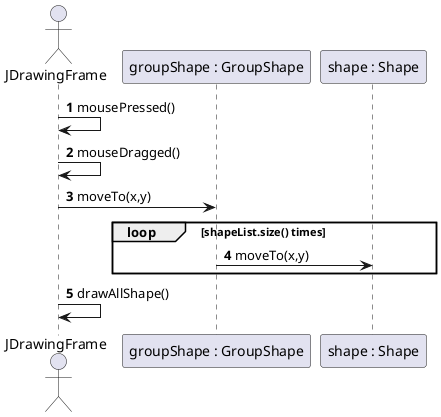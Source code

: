 @startuml
'https://plantuml.com/sequence-diagram

autonumber

actor JDrawingFrame
participant "groupShape : GroupShape" as groupshape
participant "shape : Shape" as shape

JDrawingFrame -> JDrawingFrame : mousePressed()
JDrawingFrame -> JDrawingFrame : mouseDragged()
JDrawingFrame -> groupshape : moveTo(x,y)
loop shapeList.size() times
groupshape -> shape : moveTo(x,y)
end

JDrawingFrame -> JDrawingFrame : drawAllShape()


@enduml